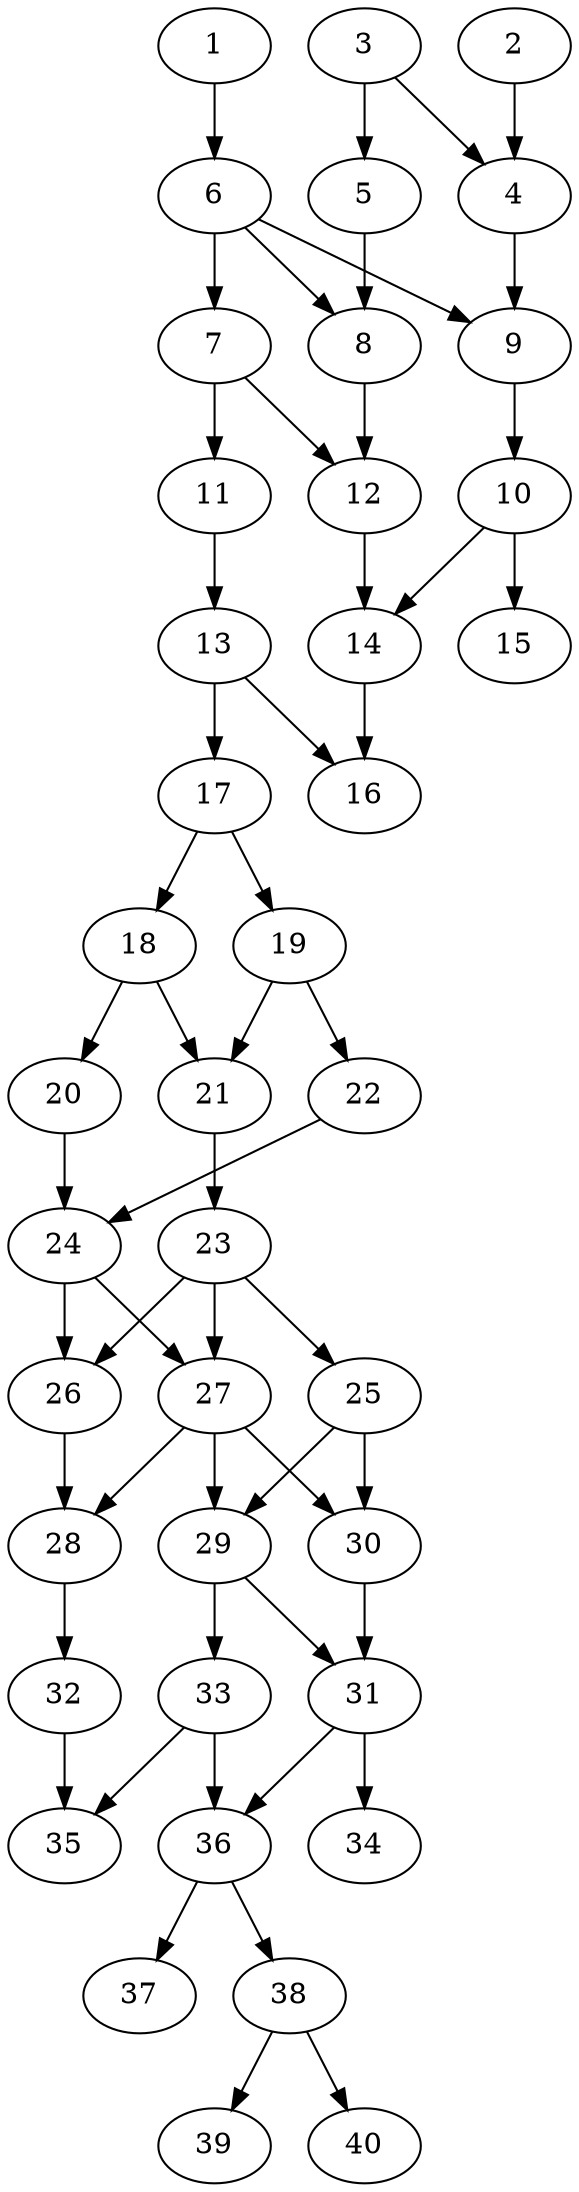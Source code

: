 // DAG automatically generated by daggen at Thu Oct  3 14:06:49 2019
// ./daggen --dot -n 40 --ccr 0.5 --fat 0.3 --regular 0.7 --density 0.6 --mindata 5242880 --maxdata 52428800 
digraph G {
  1 [size="74835968", alpha="0.05", expect_size="37417984"] 
  1 -> 6 [size ="37417984"]
  2 [size="44210176", alpha="0.04", expect_size="22105088"] 
  2 -> 4 [size ="22105088"]
  3 [size="41086976", alpha="0.09", expect_size="20543488"] 
  3 -> 4 [size ="20543488"]
  3 -> 5 [size ="20543488"]
  4 [size="71628800", alpha="0.02", expect_size="35814400"] 
  4 -> 9 [size ="35814400"]
  5 [size="98899968", alpha="0.05", expect_size="49449984"] 
  5 -> 8 [size ="49449984"]
  6 [size="39827456", alpha="0.04", expect_size="19913728"] 
  6 -> 7 [size ="19913728"]
  6 -> 8 [size ="19913728"]
  6 -> 9 [size ="19913728"]
  7 [size="87470080", alpha="0.02", expect_size="43735040"] 
  7 -> 11 [size ="43735040"]
  7 -> 12 [size ="43735040"]
  8 [size="101662720", alpha="0.18", expect_size="50831360"] 
  8 -> 12 [size ="50831360"]
  9 [size="24403968", alpha="0.17", expect_size="12201984"] 
  9 -> 10 [size ="12201984"]
  10 [size="73256960", alpha="0.17", expect_size="36628480"] 
  10 -> 14 [size ="36628480"]
  10 -> 15 [size ="36628480"]
  11 [size="22519808", alpha="0.08", expect_size="11259904"] 
  11 -> 13 [size ="11259904"]
  12 [size="46485504", alpha="0.19", expect_size="23242752"] 
  12 -> 14 [size ="23242752"]
  13 [size="63156224", alpha="0.08", expect_size="31578112"] 
  13 -> 16 [size ="31578112"]
  13 -> 17 [size ="31578112"]
  14 [size="104445952", alpha="0.14", expect_size="52222976"] 
  14 -> 16 [size ="52222976"]
  15 [size="21821440", alpha="0.02", expect_size="10910720"] 
  16 [size="46682112", alpha="0.01", expect_size="23341056"] 
  17 [size="64827392", alpha="0.19", expect_size="32413696"] 
  17 -> 18 [size ="32413696"]
  17 -> 19 [size ="32413696"]
  18 [size="73730048", alpha="0.05", expect_size="36865024"] 
  18 -> 20 [size ="36865024"]
  18 -> 21 [size ="36865024"]
  19 [size="63885312", alpha="0.03", expect_size="31942656"] 
  19 -> 21 [size ="31942656"]
  19 -> 22 [size ="31942656"]
  20 [size="50411520", alpha="0.12", expect_size="25205760"] 
  20 -> 24 [size ="25205760"]
  21 [size="37228544", alpha="0.14", expect_size="18614272"] 
  21 -> 23 [size ="18614272"]
  22 [size="75094016", alpha="0.04", expect_size="37547008"] 
  22 -> 24 [size ="37547008"]
  23 [size="69519360", alpha="0.00", expect_size="34759680"] 
  23 -> 25 [size ="34759680"]
  23 -> 26 [size ="34759680"]
  23 -> 27 [size ="34759680"]
  24 [size="12263424", alpha="0.09", expect_size="6131712"] 
  24 -> 26 [size ="6131712"]
  24 -> 27 [size ="6131712"]
  25 [size="77957120", alpha="0.17", expect_size="38978560"] 
  25 -> 29 [size ="38978560"]
  25 -> 30 [size ="38978560"]
  26 [size="87967744", alpha="0.11", expect_size="43983872"] 
  26 -> 28 [size ="43983872"]
  27 [size="92243968", alpha="0.02", expect_size="46121984"] 
  27 -> 28 [size ="46121984"]
  27 -> 29 [size ="46121984"]
  27 -> 30 [size ="46121984"]
  28 [size="86786048", alpha="0.12", expect_size="43393024"] 
  28 -> 32 [size ="43393024"]
  29 [size="16115712", alpha="0.04", expect_size="8057856"] 
  29 -> 31 [size ="8057856"]
  29 -> 33 [size ="8057856"]
  30 [size="29263872", alpha="0.10", expect_size="14631936"] 
  30 -> 31 [size ="14631936"]
  31 [size="84600832", alpha="0.19", expect_size="42300416"] 
  31 -> 34 [size ="42300416"]
  31 -> 36 [size ="42300416"]
  32 [size="57737216", alpha="0.15", expect_size="28868608"] 
  32 -> 35 [size ="28868608"]
  33 [size="76769280", alpha="0.03", expect_size="38384640"] 
  33 -> 35 [size ="38384640"]
  33 -> 36 [size ="38384640"]
  34 [size="77924352", alpha="0.10", expect_size="38962176"] 
  35 [size="27975680", alpha="0.19", expect_size="13987840"] 
  36 [size="15341568", alpha="0.17", expect_size="7670784"] 
  36 -> 37 [size ="7670784"]
  36 -> 38 [size ="7670784"]
  37 [size="69365760", alpha="0.06", expect_size="34682880"] 
  38 [size="78286848", alpha="0.08", expect_size="39143424"] 
  38 -> 39 [size ="39143424"]
  38 -> 40 [size ="39143424"]
  39 [size="38912000", alpha="0.02", expect_size="19456000"] 
  40 [size="59531264", alpha="0.04", expect_size="29765632"] 
}
